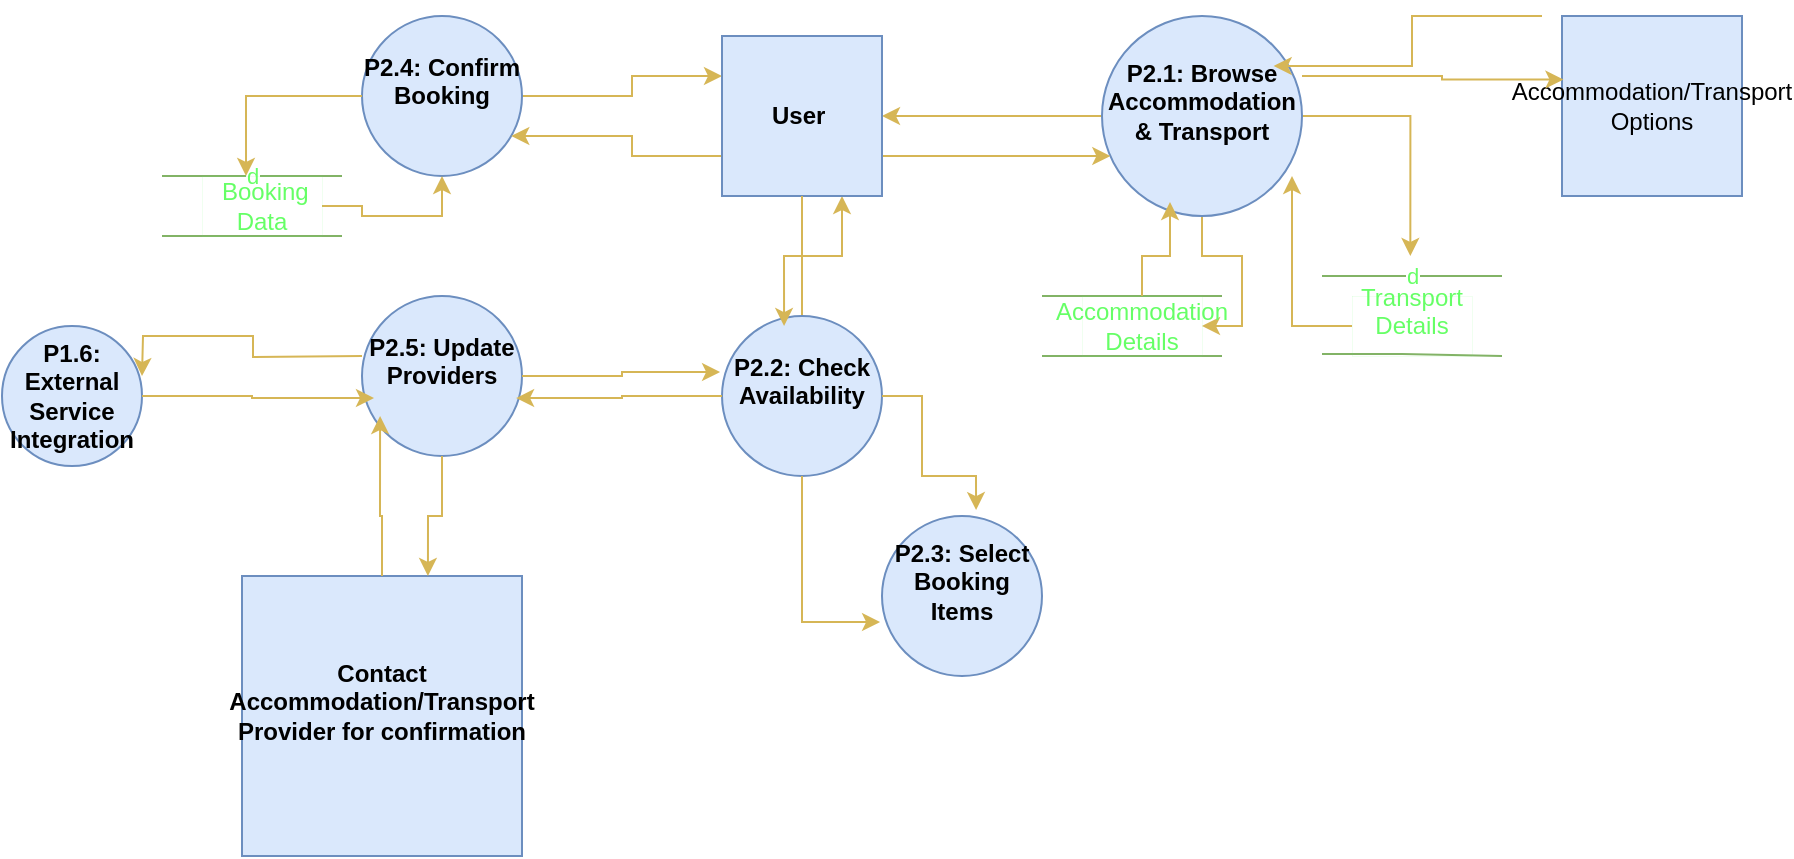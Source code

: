 <mxfile version="26.2.12">
  <diagram name="Page-1" id="cIX6xbV3QXOhbYmiDzRd">
    <mxGraphModel dx="2060" dy="431" grid="1" gridSize="10" guides="1" tooltips="1" connect="1" arrows="1" fold="1" page="1" pageScale="1" pageWidth="1169" pageHeight="1654" math="0" shadow="0">
      <root>
        <mxCell id="0" />
        <mxCell id="1" parent="0" />
        <mxCell id="bV8MIJJ8vXBPaFqG49-s-22" style="edgeStyle=orthogonalEdgeStyle;rounded=0;orthogonalLoop=1;jettySize=auto;html=1;entryX=1;entryY=0.5;entryDx=0;entryDy=0;fillColor=#fff2cc;strokeColor=#d6b656;" edge="1" parent="1" source="bV8MIJJ8vXBPaFqG49-s-1" target="bV8MIJJ8vXBPaFqG49-s-14">
          <mxGeometry relative="1" as="geometry" />
        </mxCell>
        <mxCell id="bV8MIJJ8vXBPaFqG49-s-23" style="edgeStyle=orthogonalEdgeStyle;rounded=0;orthogonalLoop=1;jettySize=auto;html=1;fillColor=#fff2cc;strokeColor=#d6b656;" edge="1" parent="1">
          <mxGeometry relative="1" as="geometry">
            <mxPoint x="554.996" y="340" as="sourcePoint" />
            <mxPoint x="614.17" y="410" as="targetPoint" />
            <Array as="points">
              <mxPoint x="614.17" y="340" />
            </Array>
          </mxGeometry>
        </mxCell>
        <mxCell id="bV8MIJJ8vXBPaFqG49-s-37" style="edgeStyle=orthogonalEdgeStyle;rounded=0;orthogonalLoop=1;jettySize=auto;html=1;entryX=1;entryY=0.5;entryDx=0;entryDy=0;fillColor=#fff2cc;strokeColor=#d6b656;" edge="1" parent="1" source="bV8MIJJ8vXBPaFqG49-s-1" target="bV8MIJJ8vXBPaFqG49-s-6">
          <mxGeometry relative="1" as="geometry" />
        </mxCell>
        <mxCell id="bV8MIJJ8vXBPaFqG49-s-1" value="&#xa;P2.1: Browse Accommodation &amp;amp; Transport&#xa;&#xa;" style="ellipse;whiteSpace=wrap;html=1;aspect=fixed;fillColor=#dae8fc;strokeColor=#6c8ebf;fontStyle=1" vertex="1" parent="1">
          <mxGeometry x="460" y="290" width="100" height="100" as="geometry" />
        </mxCell>
        <mxCell id="bV8MIJJ8vXBPaFqG49-s-38" style="edgeStyle=orthogonalEdgeStyle;rounded=0;orthogonalLoop=1;jettySize=auto;html=1;entryX=0;entryY=0.25;entryDx=0;entryDy=0;fillColor=#fff2cc;strokeColor=#d6b656;" edge="1" parent="1" source="bV8MIJJ8vXBPaFqG49-s-2" target="bV8MIJJ8vXBPaFqG49-s-6">
          <mxGeometry relative="1" as="geometry">
            <Array as="points">
              <mxPoint x="225" y="330" />
              <mxPoint x="225" y="320" />
            </Array>
          </mxGeometry>
        </mxCell>
        <mxCell id="bV8MIJJ8vXBPaFqG49-s-2" value="&#xa;P2.4: Confirm Booking&#xa;&#xa;" style="ellipse;whiteSpace=wrap;html=1;aspect=fixed;fillColor=#dae8fc;strokeColor=#6c8ebf;fontStyle=1" vertex="1" parent="1">
          <mxGeometry x="90" y="290" width="80" height="80" as="geometry" />
        </mxCell>
        <mxCell id="bV8MIJJ8vXBPaFqG49-s-47" style="edgeStyle=orthogonalEdgeStyle;rounded=0;orthogonalLoop=1;jettySize=auto;html=1;entryX=1;entryY=0.5;entryDx=0;entryDy=0;fillColor=#fff2cc;strokeColor=#d6b656;" edge="1" parent="1">
          <mxGeometry relative="1" as="geometry">
            <mxPoint x="90" y="460" as="sourcePoint" />
            <mxPoint x="-20" y="470" as="targetPoint" />
          </mxGeometry>
        </mxCell>
        <mxCell id="bV8MIJJ8vXBPaFqG49-s-3" value="&#xa;P2.5: Update Providers&#xa;&#xa;" style="ellipse;whiteSpace=wrap;html=1;aspect=fixed;fillColor=#dae8fc;strokeColor=#6c8ebf;fontStyle=1" vertex="1" parent="1">
          <mxGeometry x="90" y="430" width="80" height="80" as="geometry" />
        </mxCell>
        <mxCell id="bV8MIJJ8vXBPaFqG49-s-4" value="&#xa;P2.3: Select Booking Items&#xa;&#xa;" style="ellipse;whiteSpace=wrap;html=1;aspect=fixed;fillColor=#dae8fc;strokeColor=#6c8ebf;fontStyle=1" vertex="1" parent="1">
          <mxGeometry x="350" y="540" width="80" height="80" as="geometry" />
        </mxCell>
        <mxCell id="bV8MIJJ8vXBPaFqG49-s-34" style="edgeStyle=orthogonalEdgeStyle;rounded=0;orthogonalLoop=1;jettySize=auto;html=1;entryX=0.75;entryY=1;entryDx=0;entryDy=0;fillColor=#fff2cc;strokeColor=#d6b656;" edge="1" parent="1" source="bV8MIJJ8vXBPaFqG49-s-5" target="bV8MIJJ8vXBPaFqG49-s-6">
          <mxGeometry relative="1" as="geometry" />
        </mxCell>
        <mxCell id="bV8MIJJ8vXBPaFqG49-s-5" value="&#xa;P2.2: Check Availability&#xa;&#xa;" style="ellipse;whiteSpace=wrap;html=1;aspect=fixed;fillColor=#dae8fc;strokeColor=#6c8ebf;fontStyle=1" vertex="1" parent="1">
          <mxGeometry x="270" y="440" width="80" height="80" as="geometry" />
        </mxCell>
        <mxCell id="bV8MIJJ8vXBPaFqG49-s-8" style="edgeStyle=orthogonalEdgeStyle;rounded=0;orthogonalLoop=1;jettySize=auto;html=1;fillColor=#fff2cc;strokeColor=#d6b656;" edge="1" parent="1" source="bV8MIJJ8vXBPaFqG49-s-6" target="bV8MIJJ8vXBPaFqG49-s-1">
          <mxGeometry relative="1" as="geometry">
            <Array as="points">
              <mxPoint x="420" y="360" />
              <mxPoint x="420" y="360" />
            </Array>
          </mxGeometry>
        </mxCell>
        <mxCell id="bV8MIJJ8vXBPaFqG49-s-39" style="edgeStyle=orthogonalEdgeStyle;rounded=0;orthogonalLoop=1;jettySize=auto;html=1;fillColor=#fff2cc;strokeColor=#d6b656;" edge="1" parent="1" source="bV8MIJJ8vXBPaFqG49-s-6" target="bV8MIJJ8vXBPaFqG49-s-2">
          <mxGeometry relative="1" as="geometry">
            <Array as="points">
              <mxPoint x="225" y="360" />
              <mxPoint x="225" y="350" />
            </Array>
          </mxGeometry>
        </mxCell>
        <mxCell id="bV8MIJJ8vXBPaFqG49-s-6" value="&lt;b&gt;User&amp;nbsp;&lt;/b&gt;" style="whiteSpace=wrap;html=1;aspect=fixed;fillColor=#dae8fc;strokeColor=#6c8ebf;" vertex="1" parent="1">
          <mxGeometry x="270" y="300" width="80" height="80" as="geometry" />
        </mxCell>
        <mxCell id="bV8MIJJ8vXBPaFqG49-s-36" style="edgeStyle=orthogonalEdgeStyle;rounded=0;orthogonalLoop=1;jettySize=auto;html=1;fillColor=#fff2cc;strokeColor=#d6b656;" edge="1" parent="1">
          <mxGeometry relative="1" as="geometry">
            <mxPoint x="680" y="290" as="sourcePoint" />
            <mxPoint x="545.826" y="315" as="targetPoint" />
            <Array as="points">
              <mxPoint x="615" y="290" />
              <mxPoint x="615" y="315" />
            </Array>
          </mxGeometry>
        </mxCell>
        <mxCell id="bV8MIJJ8vXBPaFqG49-s-9" value="Accommodation/Transport Options" style="whiteSpace=wrap;html=1;aspect=fixed;fillColor=#dae8fc;strokeColor=#6c8ebf;" vertex="1" parent="1">
          <mxGeometry x="690" y="290" width="90" height="90" as="geometry" />
        </mxCell>
        <mxCell id="bV8MIJJ8vXBPaFqG49-s-10" style="edgeStyle=orthogonalEdgeStyle;rounded=0;orthogonalLoop=1;jettySize=auto;html=1;entryX=0.008;entryY=0.575;entryDx=0;entryDy=0;entryPerimeter=0;fillColor=#fff2cc;strokeColor=#d6b656;" edge="1" parent="1">
          <mxGeometry relative="1" as="geometry">
            <mxPoint x="560" y="320" as="sourcePoint" />
            <mxPoint x="690.72" y="321.75" as="targetPoint" />
            <Array as="points">
              <mxPoint x="630" y="320" />
              <mxPoint x="630" y="322" />
            </Array>
          </mxGeometry>
        </mxCell>
        <mxCell id="bV8MIJJ8vXBPaFqG49-s-12" value="" style="endArrow=none;html=1;rounded=0;fontColor=#66FF66;fillColor=#d5e8d4;strokeColor=#82b366;" edge="1" parent="1">
          <mxGeometry width="50" height="50" relative="1" as="geometry">
            <mxPoint x="430" y="430" as="sourcePoint" />
            <mxPoint x="520" y="430" as="targetPoint" />
          </mxGeometry>
        </mxCell>
        <mxCell id="bV8MIJJ8vXBPaFqG49-s-13" value="" style="endArrow=none;html=1;rounded=0;fontColor=#66FF66;fillColor=#d5e8d4;strokeColor=#82b366;" edge="1" parent="1">
          <mxGeometry width="50" height="50" relative="1" as="geometry">
            <mxPoint x="430" y="460" as="sourcePoint" />
            <mxPoint x="520" y="460" as="targetPoint" />
          </mxGeometry>
        </mxCell>
        <mxCell id="bV8MIJJ8vXBPaFqG49-s-14" value="Accommodation Details" style="text;html=1;align=center;verticalAlign=middle;whiteSpace=wrap;rounded=0;strokeWidth=0;fillColor=none;strokeColor=#66FF66;fontColor=#66FF66;" vertex="1" parent="1">
          <mxGeometry x="450" y="430" width="60" height="30" as="geometry" />
        </mxCell>
        <mxCell id="bV8MIJJ8vXBPaFqG49-s-15" style="edgeStyle=orthogonalEdgeStyle;rounded=0;orthogonalLoop=1;jettySize=auto;html=1;entryX=0.34;entryY=0.93;entryDx=0;entryDy=0;entryPerimeter=0;fillColor=#fff2cc;strokeColor=#d6b656;" edge="1" parent="1" source="bV8MIJJ8vXBPaFqG49-s-14" target="bV8MIJJ8vXBPaFqG49-s-1">
          <mxGeometry relative="1" as="geometry" />
        </mxCell>
        <mxCell id="bV8MIJJ8vXBPaFqG49-s-16" value="d" style="endArrow=none;html=1;rounded=0;fontColor=#66FF66;fillColor=#d5e8d4;strokeColor=#82b366;" edge="1" parent="1">
          <mxGeometry width="50" height="50" relative="1" as="geometry">
            <mxPoint x="570" y="420" as="sourcePoint" />
            <mxPoint x="660" y="420" as="targetPoint" />
          </mxGeometry>
        </mxCell>
        <mxCell id="bV8MIJJ8vXBPaFqG49-s-17" value="" style="endArrow=none;html=1;rounded=0;fontColor=#66FF66;fillColor=#d5e8d4;strokeColor=#82b366;" edge="1" parent="1">
          <mxGeometry width="50" height="50" relative="1" as="geometry">
            <mxPoint x="570" y="459" as="sourcePoint" />
            <mxPoint x="660" y="460" as="targetPoint" />
            <Array as="points">
              <mxPoint x="610" y="459" />
            </Array>
          </mxGeometry>
        </mxCell>
        <mxCell id="bV8MIJJ8vXBPaFqG49-s-18" value="&#xa;Transport Details&#xa;&#xa;" style="text;html=1;align=center;verticalAlign=middle;whiteSpace=wrap;rounded=0;strokeWidth=0;fillColor=none;strokeColor=#66FF66;fontColor=#66FF66;" vertex="1" parent="1">
          <mxGeometry x="585" y="430" width="60" height="30" as="geometry" />
        </mxCell>
        <mxCell id="bV8MIJJ8vXBPaFqG49-s-21" style="edgeStyle=orthogonalEdgeStyle;rounded=0;orthogonalLoop=1;jettySize=auto;html=1;entryX=0.95;entryY=0.8;entryDx=0;entryDy=0;entryPerimeter=0;fillColor=#fff2cc;strokeColor=#d6b656;" edge="1" parent="1" source="bV8MIJJ8vXBPaFqG49-s-18" target="bV8MIJJ8vXBPaFqG49-s-1">
          <mxGeometry relative="1" as="geometry" />
        </mxCell>
        <mxCell id="bV8MIJJ8vXBPaFqG49-s-24" style="edgeStyle=orthogonalEdgeStyle;rounded=0;orthogonalLoop=1;jettySize=auto;html=1;entryX=0.388;entryY=0.063;entryDx=0;entryDy=0;entryPerimeter=0;fillColor=#fff2cc;strokeColor=#d6b656;" edge="1" parent="1" source="bV8MIJJ8vXBPaFqG49-s-6" target="bV8MIJJ8vXBPaFqG49-s-5">
          <mxGeometry relative="1" as="geometry" />
        </mxCell>
        <mxCell id="bV8MIJJ8vXBPaFqG49-s-25" style="edgeStyle=orthogonalEdgeStyle;rounded=0;orthogonalLoop=1;jettySize=auto;html=1;entryX=-0.012;entryY=0.663;entryDx=0;entryDy=0;entryPerimeter=0;fillColor=#fff2cc;strokeColor=#d6b656;" edge="1" parent="1" source="bV8MIJJ8vXBPaFqG49-s-5" target="bV8MIJJ8vXBPaFqG49-s-4">
          <mxGeometry relative="1" as="geometry" />
        </mxCell>
        <mxCell id="bV8MIJJ8vXBPaFqG49-s-26" style="edgeStyle=orthogonalEdgeStyle;rounded=0;orthogonalLoop=1;jettySize=auto;html=1;entryX=0.963;entryY=0.638;entryDx=0;entryDy=0;entryPerimeter=0;fillColor=#fff2cc;strokeColor=#d6b656;" edge="1" parent="1" source="bV8MIJJ8vXBPaFqG49-s-5" target="bV8MIJJ8vXBPaFqG49-s-3">
          <mxGeometry relative="1" as="geometry" />
        </mxCell>
        <mxCell id="bV8MIJJ8vXBPaFqG49-s-27" value="&#xa;Contact Accommodation/Transport Provider for confirmation&#xa;&#xa;" style="whiteSpace=wrap;html=1;aspect=fixed;fillColor=#dae8fc;strokeColor=#6c8ebf;fontStyle=1" vertex="1" parent="1">
          <mxGeometry x="30" y="570" width="140" height="140" as="geometry" />
        </mxCell>
        <mxCell id="bV8MIJJ8vXBPaFqG49-s-31" style="edgeStyle=orthogonalEdgeStyle;rounded=0;orthogonalLoop=1;jettySize=auto;html=1;entryX=0.664;entryY=0;entryDx=0;entryDy=0;entryPerimeter=0;fillColor=#fff2cc;strokeColor=#d6b656;" edge="1" parent="1" source="bV8MIJJ8vXBPaFqG49-s-3" target="bV8MIJJ8vXBPaFqG49-s-27">
          <mxGeometry relative="1" as="geometry" />
        </mxCell>
        <mxCell id="bV8MIJJ8vXBPaFqG49-s-32" style="edgeStyle=orthogonalEdgeStyle;rounded=0;orthogonalLoop=1;jettySize=auto;html=1;entryX=0.113;entryY=0.75;entryDx=0;entryDy=0;entryPerimeter=0;fillColor=#fff2cc;strokeColor=#d6b656;" edge="1" parent="1" source="bV8MIJJ8vXBPaFqG49-s-27" target="bV8MIJJ8vXBPaFqG49-s-3">
          <mxGeometry relative="1" as="geometry" />
        </mxCell>
        <mxCell id="bV8MIJJ8vXBPaFqG49-s-33" style="edgeStyle=orthogonalEdgeStyle;rounded=0;orthogonalLoop=1;jettySize=auto;html=1;entryX=-0.012;entryY=0.35;entryDx=0;entryDy=0;entryPerimeter=0;fillColor=#fff2cc;strokeColor=#d6b656;" edge="1" parent="1" source="bV8MIJJ8vXBPaFqG49-s-3" target="bV8MIJJ8vXBPaFqG49-s-5">
          <mxGeometry relative="1" as="geometry" />
        </mxCell>
        <mxCell id="bV8MIJJ8vXBPaFqG49-s-35" style="edgeStyle=orthogonalEdgeStyle;rounded=0;orthogonalLoop=1;jettySize=auto;html=1;entryX=0.588;entryY=-0.037;entryDx=0;entryDy=0;entryPerimeter=0;fillColor=#fff2cc;strokeColor=#d6b656;" edge="1" parent="1" source="bV8MIJJ8vXBPaFqG49-s-5" target="bV8MIJJ8vXBPaFqG49-s-4">
          <mxGeometry relative="1" as="geometry">
            <Array as="points">
              <mxPoint x="370" y="480" />
              <mxPoint x="370" y="520" />
              <mxPoint x="397" y="520" />
            </Array>
          </mxGeometry>
        </mxCell>
        <mxCell id="bV8MIJJ8vXBPaFqG49-s-40" value="d" style="endArrow=none;html=1;rounded=0;fontColor=#66FF66;fillColor=#d5e8d4;strokeColor=#82b366;" edge="1" parent="1">
          <mxGeometry width="50" height="50" relative="1" as="geometry">
            <mxPoint x="-10" y="370" as="sourcePoint" />
            <mxPoint x="80" y="370" as="targetPoint" />
          </mxGeometry>
        </mxCell>
        <mxCell id="bV8MIJJ8vXBPaFqG49-s-41" value="" style="endArrow=none;html=1;rounded=0;fontColor=#66FF66;fillColor=#d5e8d4;strokeColor=#82b366;" edge="1" parent="1">
          <mxGeometry width="50" height="50" relative="1" as="geometry">
            <mxPoint x="-10" y="400" as="sourcePoint" />
            <mxPoint x="80" y="400" as="targetPoint" />
          </mxGeometry>
        </mxCell>
        <mxCell id="bV8MIJJ8vXBPaFqG49-s-43" style="edgeStyle=orthogonalEdgeStyle;rounded=0;orthogonalLoop=1;jettySize=auto;html=1;entryX=0.5;entryY=1;entryDx=0;entryDy=0;fillColor=#fff2cc;strokeColor=#d6b656;" edge="1" parent="1" source="bV8MIJJ8vXBPaFqG49-s-42" target="bV8MIJJ8vXBPaFqG49-s-2">
          <mxGeometry relative="1" as="geometry" />
        </mxCell>
        <mxCell id="bV8MIJJ8vXBPaFqG49-s-42" value="&amp;nbsp;Booking Data" style="text;html=1;align=center;verticalAlign=middle;whiteSpace=wrap;rounded=0;strokeWidth=0;fillColor=none;strokeColor=#66FF66;fontColor=#66FF66;" vertex="1" parent="1">
          <mxGeometry x="10" y="370" width="60" height="30" as="geometry" />
        </mxCell>
        <mxCell id="bV8MIJJ8vXBPaFqG49-s-44" style="edgeStyle=orthogonalEdgeStyle;rounded=0;orthogonalLoop=1;jettySize=auto;html=1;entryX=0.367;entryY=0;entryDx=0;entryDy=0;entryPerimeter=0;fillColor=#fff2cc;strokeColor=#d6b656;" edge="1" parent="1" source="bV8MIJJ8vXBPaFqG49-s-2" target="bV8MIJJ8vXBPaFqG49-s-42">
          <mxGeometry relative="1" as="geometry" />
        </mxCell>
        <mxCell id="bV8MIJJ8vXBPaFqG49-s-45" value="&lt;b&gt;P1.6: External Service Integration&lt;/b&gt;" style="ellipse;whiteSpace=wrap;html=1;aspect=fixed;fillColor=#dae8fc;strokeColor=#6c8ebf;" vertex="1" parent="1">
          <mxGeometry x="-90" y="445" width="70" height="70" as="geometry" />
        </mxCell>
        <mxCell id="bV8MIJJ8vXBPaFqG49-s-49" style="edgeStyle=orthogonalEdgeStyle;rounded=0;orthogonalLoop=1;jettySize=auto;html=1;entryX=0.075;entryY=0.638;entryDx=0;entryDy=0;entryPerimeter=0;fillColor=#fff2cc;strokeColor=#d6b656;" edge="1" parent="1" source="bV8MIJJ8vXBPaFqG49-s-45" target="bV8MIJJ8vXBPaFqG49-s-3">
          <mxGeometry relative="1" as="geometry" />
        </mxCell>
      </root>
    </mxGraphModel>
  </diagram>
</mxfile>
